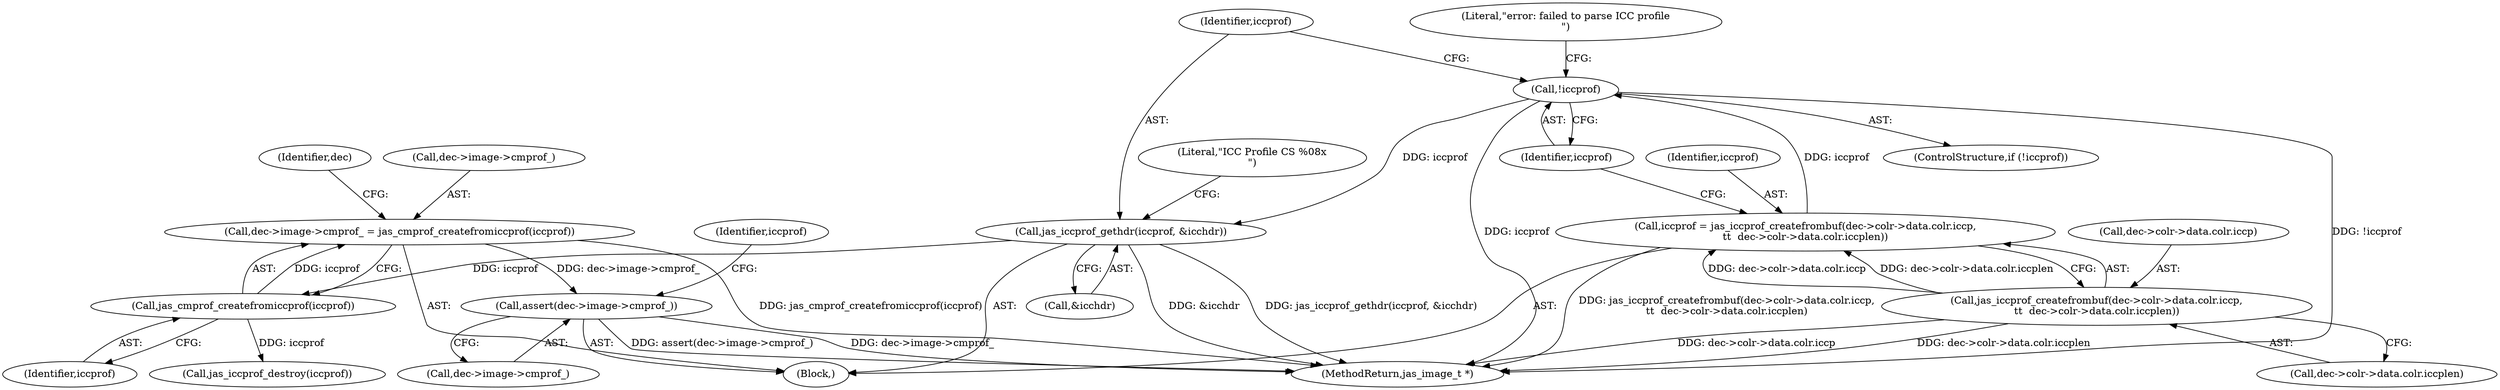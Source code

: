 digraph "0_jasper_d42b2388f7f8e0332c846675133acea151fc557a_33@API" {
"1000669" [label="(Call,assert(dec->image->cmprof_))"];
"1000661" [label="(Call,dec->image->cmprof_ = jas_cmprof_createfromiccprof(iccprof))"];
"1000667" [label="(Call,jas_cmprof_createfromiccprof(iccprof))"];
"1000644" [label="(Call,jas_iccprof_gethdr(iccprof, &icchdr))"];
"1000638" [label="(Call,!iccprof)"];
"1000616" [label="(Call,iccprof = jas_iccprof_createfrombuf(dec->colr->data.colr.iccp,\n\t\t  dec->colr->data.colr.iccplen))"];
"1000618" [label="(Call,jas_iccprof_createfrombuf(dec->colr->data.colr.iccp,\n\t\t  dec->colr->data.colr.iccplen))"];
"1000617" [label="(Identifier,iccprof)"];
"1000672" [label="(Identifier,dec)"];
"1000668" [label="(Identifier,iccprof)"];
"1000667" [label="(Call,jas_cmprof_createfromiccprof(iccprof))"];
"1000646" [label="(Call,&icchdr)"];
"1000599" [label="(Block,)"];
"1000662" [label="(Call,dec->image->cmprof_)"];
"1000649" [label="(Literal,\"ICC Profile CS %08x\n\")"];
"1000637" [label="(ControlStructure,if (!iccprof))"];
"1000669" [label="(Call,assert(dec->image->cmprof_))"];
"1000675" [label="(Call,jas_iccprof_destroy(iccprof))"];
"1000639" [label="(Identifier,iccprof)"];
"1000619" [label="(Call,dec->colr->data.colr.iccp)"];
"1000618" [label="(Call,jas_iccprof_createfrombuf(dec->colr->data.colr.iccp,\n\t\t  dec->colr->data.colr.iccplen))"];
"1000670" [label="(Call,dec->image->cmprof_)"];
"1000645" [label="(Identifier,iccprof)"];
"1000642" [label="(Literal,\"error: failed to parse ICC profile\n\")"];
"1000616" [label="(Call,iccprof = jas_iccprof_createfrombuf(dec->colr->data.colr.iccp,\n\t\t  dec->colr->data.colr.iccplen))"];
"1001265" [label="(MethodReturn,jas_image_t *)"];
"1000661" [label="(Call,dec->image->cmprof_ = jas_cmprof_createfromiccprof(iccprof))"];
"1000628" [label="(Call,dec->colr->data.colr.iccplen)"];
"1000638" [label="(Call,!iccprof)"];
"1000644" [label="(Call,jas_iccprof_gethdr(iccprof, &icchdr))"];
"1000676" [label="(Identifier,iccprof)"];
"1000669" -> "1000599"  [label="AST: "];
"1000669" -> "1000670"  [label="CFG: "];
"1000670" -> "1000669"  [label="AST: "];
"1000676" -> "1000669"  [label="CFG: "];
"1000669" -> "1001265"  [label="DDG: dec->image->cmprof_"];
"1000669" -> "1001265"  [label="DDG: assert(dec->image->cmprof_)"];
"1000661" -> "1000669"  [label="DDG: dec->image->cmprof_"];
"1000661" -> "1000599"  [label="AST: "];
"1000661" -> "1000667"  [label="CFG: "];
"1000662" -> "1000661"  [label="AST: "];
"1000667" -> "1000661"  [label="AST: "];
"1000672" -> "1000661"  [label="CFG: "];
"1000661" -> "1001265"  [label="DDG: jas_cmprof_createfromiccprof(iccprof)"];
"1000667" -> "1000661"  [label="DDG: iccprof"];
"1000667" -> "1000668"  [label="CFG: "];
"1000668" -> "1000667"  [label="AST: "];
"1000644" -> "1000667"  [label="DDG: iccprof"];
"1000667" -> "1000675"  [label="DDG: iccprof"];
"1000644" -> "1000599"  [label="AST: "];
"1000644" -> "1000646"  [label="CFG: "];
"1000645" -> "1000644"  [label="AST: "];
"1000646" -> "1000644"  [label="AST: "];
"1000649" -> "1000644"  [label="CFG: "];
"1000644" -> "1001265"  [label="DDG: &icchdr"];
"1000644" -> "1001265"  [label="DDG: jas_iccprof_gethdr(iccprof, &icchdr)"];
"1000638" -> "1000644"  [label="DDG: iccprof"];
"1000638" -> "1000637"  [label="AST: "];
"1000638" -> "1000639"  [label="CFG: "];
"1000639" -> "1000638"  [label="AST: "];
"1000642" -> "1000638"  [label="CFG: "];
"1000645" -> "1000638"  [label="CFG: "];
"1000638" -> "1001265"  [label="DDG: !iccprof"];
"1000638" -> "1001265"  [label="DDG: iccprof"];
"1000616" -> "1000638"  [label="DDG: iccprof"];
"1000616" -> "1000599"  [label="AST: "];
"1000616" -> "1000618"  [label="CFG: "];
"1000617" -> "1000616"  [label="AST: "];
"1000618" -> "1000616"  [label="AST: "];
"1000639" -> "1000616"  [label="CFG: "];
"1000616" -> "1001265"  [label="DDG: jas_iccprof_createfrombuf(dec->colr->data.colr.iccp,\n\t\t  dec->colr->data.colr.iccplen)"];
"1000618" -> "1000616"  [label="DDG: dec->colr->data.colr.iccp"];
"1000618" -> "1000616"  [label="DDG: dec->colr->data.colr.iccplen"];
"1000618" -> "1000628"  [label="CFG: "];
"1000619" -> "1000618"  [label="AST: "];
"1000628" -> "1000618"  [label="AST: "];
"1000618" -> "1001265"  [label="DDG: dec->colr->data.colr.iccplen"];
"1000618" -> "1001265"  [label="DDG: dec->colr->data.colr.iccp"];
}
